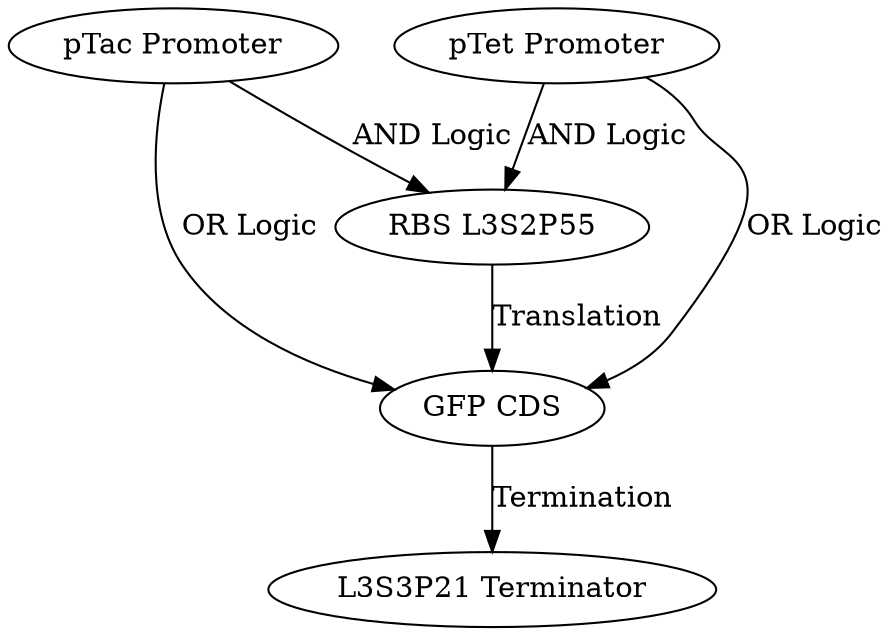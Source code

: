 // Logic Gate Structure
digraph {
	pTac [label="pTac Promoter"]
	pTet [label="pTet Promoter"]
	RBS [label="RBS L3S2P55"]
	GFP [label="GFP CDS"]
	Terminator [label="L3S3P21 Terminator"]
	pTac -> GFP [label="OR Logic"]
	pTet -> GFP [label="OR Logic"]
	pTac -> RBS [label="AND Logic"]
	pTet -> RBS [label="AND Logic"]
	RBS -> GFP [label=Translation]
	GFP -> Terminator [label=Termination]
}
